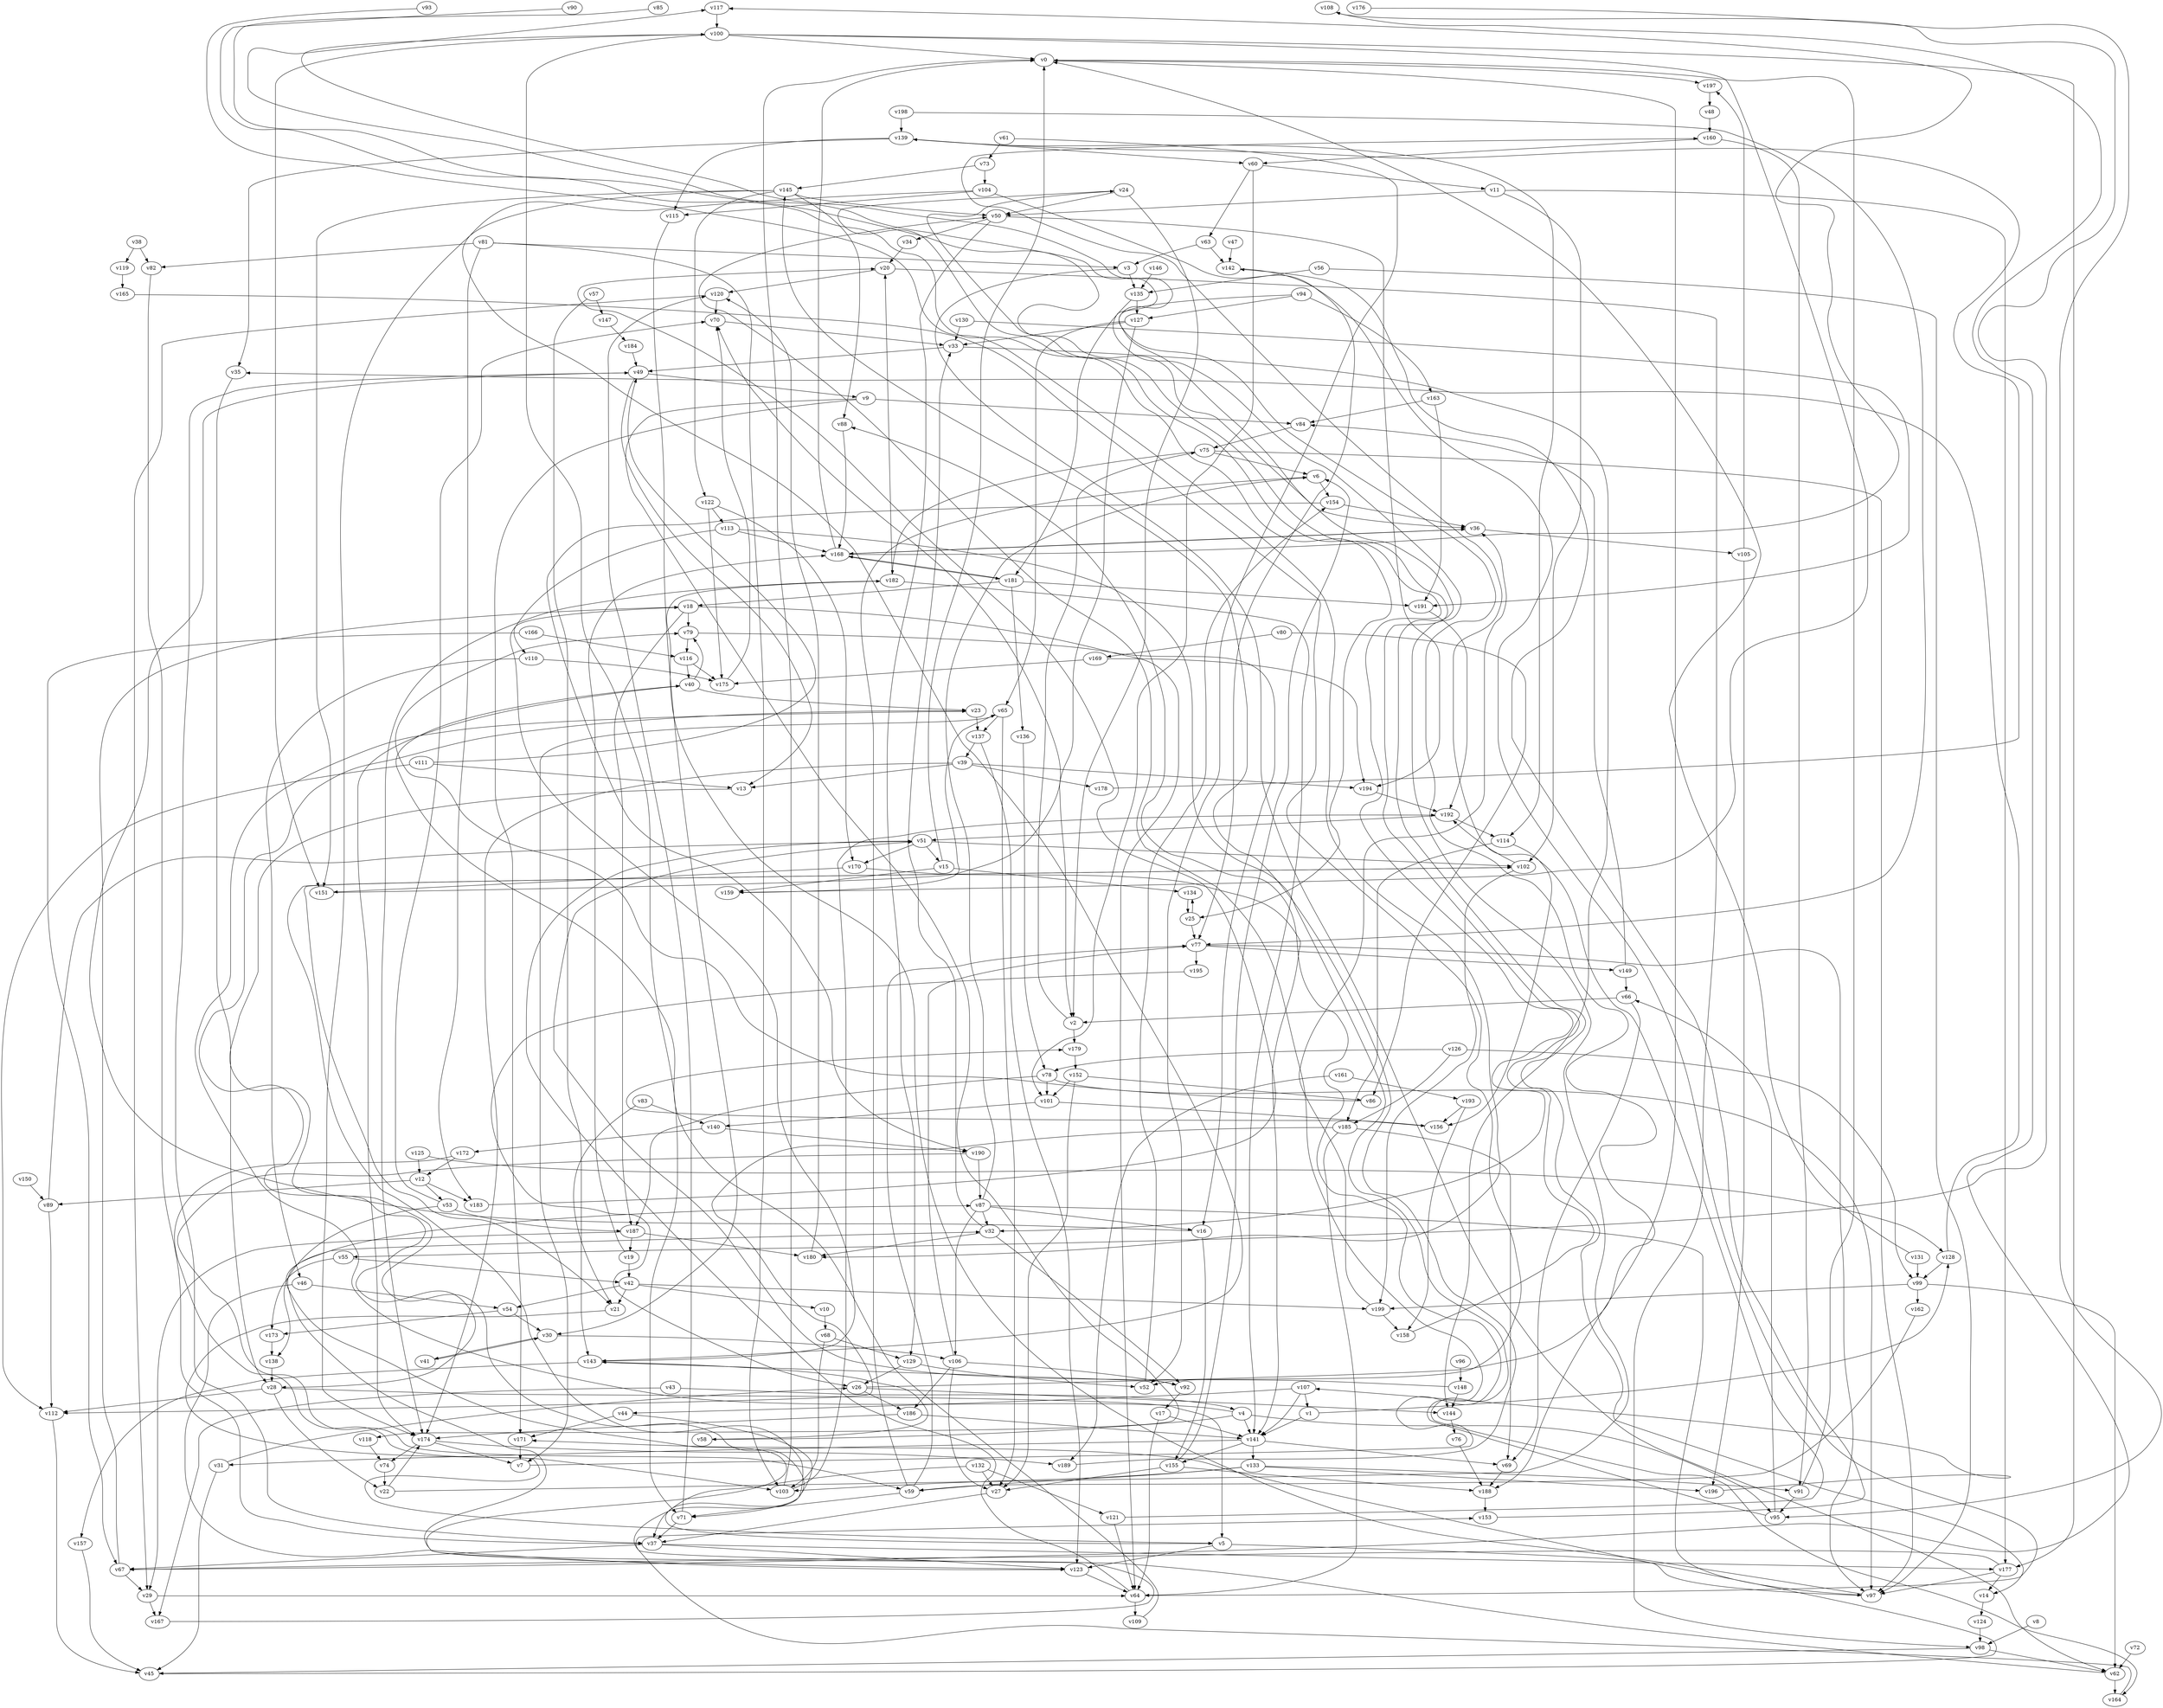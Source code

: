 // Benchmark game 291 - 200 vertices
// time_bound: 73
// targets: v124
digraph G {
    v0 [name="v0", player=1];
    v1 [name="v1", player=1];
    v2 [name="v2", player=1];
    v3 [name="v3", player=0];
    v4 [name="v4", player=0];
    v5 [name="v5", player=1];
    v6 [name="v6", player=1];
    v7 [name="v7", player=1];
    v8 [name="v8", player=0];
    v9 [name="v9", player=0];
    v10 [name="v10", player=0];
    v11 [name="v11", player=1];
    v12 [name="v12", player=0];
    v13 [name="v13", player=0];
    v14 [name="v14", player=1];
    v15 [name="v15", player=1];
    v16 [name="v16", player=1];
    v17 [name="v17", player=1];
    v18 [name="v18", player=1];
    v19 [name="v19", player=1];
    v20 [name="v20", player=1];
    v21 [name="v21", player=1];
    v22 [name="v22", player=0];
    v23 [name="v23", player=0];
    v24 [name="v24", player=1];
    v25 [name="v25", player=0];
    v26 [name="v26", player=0];
    v27 [name="v27", player=1];
    v28 [name="v28", player=0];
    v29 [name="v29", player=1];
    v30 [name="v30", player=1];
    v31 [name="v31", player=1];
    v32 [name="v32", player=0];
    v33 [name="v33", player=0];
    v34 [name="v34", player=1];
    v35 [name="v35", player=1];
    v36 [name="v36", player=0];
    v37 [name="v37", player=0];
    v38 [name="v38", player=1];
    v39 [name="v39", player=0];
    v40 [name="v40", player=1];
    v41 [name="v41", player=1];
    v42 [name="v42", player=1];
    v43 [name="v43", player=1];
    v44 [name="v44", player=1];
    v45 [name="v45", player=0];
    v46 [name="v46", player=0];
    v47 [name="v47", player=1];
    v48 [name="v48", player=0];
    v49 [name="v49", player=1];
    v50 [name="v50", player=1];
    v51 [name="v51", player=0];
    v52 [name="v52", player=1];
    v53 [name="v53", player=0];
    v54 [name="v54", player=0];
    v55 [name="v55", player=1];
    v56 [name="v56", player=1];
    v57 [name="v57", player=1];
    v58 [name="v58", player=1];
    v59 [name="v59", player=0];
    v60 [name="v60", player=0];
    v61 [name="v61", player=1];
    v62 [name="v62", player=1];
    v63 [name="v63", player=1];
    v64 [name="v64", player=1];
    v65 [name="v65", player=1];
    v66 [name="v66", player=1];
    v67 [name="v67", player=1];
    v68 [name="v68", player=0];
    v69 [name="v69", player=0];
    v70 [name="v70", player=1];
    v71 [name="v71", player=0];
    v72 [name="v72", player=1];
    v73 [name="v73", player=0];
    v74 [name="v74", player=0];
    v75 [name="v75", player=1];
    v76 [name="v76", player=1];
    v77 [name="v77", player=0];
    v78 [name="v78", player=0];
    v79 [name="v79", player=1];
    v80 [name="v80", player=1];
    v81 [name="v81", player=1];
    v82 [name="v82", player=1];
    v83 [name="v83", player=0];
    v84 [name="v84", player=0];
    v85 [name="v85", player=0];
    v86 [name="v86", player=1];
    v87 [name="v87", player=0];
    v88 [name="v88", player=1];
    v89 [name="v89", player=1];
    v90 [name="v90", player=0];
    v91 [name="v91", player=0];
    v92 [name="v92", player=1];
    v93 [name="v93", player=1];
    v94 [name="v94", player=0];
    v95 [name="v95", player=1];
    v96 [name="v96", player=1];
    v97 [name="v97", player=0];
    v98 [name="v98", player=0];
    v99 [name="v99", player=1];
    v100 [name="v100", player=0];
    v101 [name="v101", player=1];
    v102 [name="v102", player=0];
    v103 [name="v103", player=1];
    v104 [name="v104", player=0];
    v105 [name="v105", player=1];
    v106 [name="v106", player=0];
    v107 [name="v107", player=0];
    v108 [name="v108", player=1];
    v109 [name="v109", player=0];
    v110 [name="v110", player=0];
    v111 [name="v111", player=1];
    v112 [name="v112", player=1];
    v113 [name="v113", player=1];
    v114 [name="v114", player=0];
    v115 [name="v115", player=1];
    v116 [name="v116", player=0];
    v117 [name="v117", player=0];
    v118 [name="v118", player=0];
    v119 [name="v119", player=0];
    v120 [name="v120", player=1];
    v121 [name="v121", player=1];
    v122 [name="v122", player=1];
    v123 [name="v123", player=0];
    v124 [name="v124", player=1, target=1];
    v125 [name="v125", player=1];
    v126 [name="v126", player=1];
    v127 [name="v127", player=0];
    v128 [name="v128", player=1];
    v129 [name="v129", player=0];
    v130 [name="v130", player=0];
    v131 [name="v131", player=1];
    v132 [name="v132", player=1];
    v133 [name="v133", player=1];
    v134 [name="v134", player=1];
    v135 [name="v135", player=1];
    v136 [name="v136", player=1];
    v137 [name="v137", player=1];
    v138 [name="v138", player=1];
    v139 [name="v139", player=1];
    v140 [name="v140", player=1];
    v141 [name="v141", player=0];
    v142 [name="v142", player=0];
    v143 [name="v143", player=0];
    v144 [name="v144", player=1];
    v145 [name="v145", player=0];
    v146 [name="v146", player=1];
    v147 [name="v147", player=1];
    v148 [name="v148", player=0];
    v149 [name="v149", player=1];
    v150 [name="v150", player=1];
    v151 [name="v151", player=1];
    v152 [name="v152", player=0];
    v153 [name="v153", player=0];
    v154 [name="v154", player=1];
    v155 [name="v155", player=0];
    v156 [name="v156", player=1];
    v157 [name="v157", player=0];
    v158 [name="v158", player=1];
    v159 [name="v159", player=0];
    v160 [name="v160", player=1];
    v161 [name="v161", player=0];
    v162 [name="v162", player=0];
    v163 [name="v163", player=0];
    v164 [name="v164", player=0];
    v165 [name="v165", player=1];
    v166 [name="v166", player=0];
    v167 [name="v167", player=0];
    v168 [name="v168", player=0];
    v169 [name="v169", player=1];
    v170 [name="v170", player=0];
    v171 [name="v171", player=1];
    v172 [name="v172", player=1];
    v173 [name="v173", player=1];
    v174 [name="v174", player=0];
    v175 [name="v175", player=1];
    v176 [name="v176", player=1];
    v177 [name="v177", player=1];
    v178 [name="v178", player=1];
    v179 [name="v179", player=1];
    v180 [name="v180", player=0];
    v181 [name="v181", player=0];
    v182 [name="v182", player=0];
    v183 [name="v183", player=1];
    v184 [name="v184", player=1];
    v185 [name="v185", player=0];
    v186 [name="v186", player=1];
    v187 [name="v187", player=0];
    v188 [name="v188", player=0];
    v189 [name="v189", player=0];
    v190 [name="v190", player=1];
    v191 [name="v191", player=1];
    v192 [name="v192", player=0];
    v193 [name="v193", player=1];
    v194 [name="v194", player=0];
    v195 [name="v195", player=0];
    v196 [name="v196", player=1];
    v197 [name="v197", player=1];
    v198 [name="v198", player=0];
    v199 [name="v199", player=0];

    v0 -> v188;
    v1 -> v128 [constraint="t mod 2 == 0"];
    v2 -> v179;
    v3 -> v62 [constraint="t mod 5 == 3"];
    v4 -> v23 [constraint="t mod 4 == 0"];
    v5 -> v97;
    v6 -> v154;
    v7 -> v88 [constraint="t >= 5"];
    v8 -> v98;
    v9 -> v118 [constraint="t mod 2 == 0"];
    v10 -> v68;
    v11 -> v50;
    v12 -> v183;
    v13 -> v5 [constraint="t mod 2 == 0"];
    v14 -> v124;
    v15 -> v159;
    v16 -> v49 [constraint="t >= 1"];
    v17 -> v141;
    v18 -> v187;
    v19 -> v168;
    v20 -> v120;
    v21 -> v5 [constraint="t < 15"];
    v22 -> v117 [constraint="t >= 2"];
    v23 -> v28 [constraint="t < 5"];
    v24 -> v32 [constraint="t >= 5"];
    v25 -> v77;
    v26 -> v100 [constraint="t < 13"];
    v27 -> v37;
    v28 -> v112;
    v29 -> v64 [constraint="t mod 5 == 1"];
    v30 -> v106;
    v31 -> v26;
    v32 -> v180;
    v33 -> v144;
    v34 -> v20;
    v35 -> v28;
    v36 -> v105;
    v37 -> v123;
    v38 -> v82;
    v39 -> v174;
    v40 -> v174;
    v41 -> v30;
    v42 -> v10;
    v43 -> v167;
    v44 -> v171;
    v45 -> v171 [constraint="t mod 3 == 2"];
    v46 -> v123;
    v47 -> v142;
    v48 -> v160;
    v49 -> v13 [constraint="t >= 5"];
    v50 -> v34;
    v51 -> v15;
    v52 -> v154;
    v53 -> v187;
    v54 -> v30;
    v55 -> v173;
    v56 -> v135;
    v57 -> v147;
    v58 -> v143 [constraint="t >= 5"];
    v59 -> v6;
    v60 -> v101;
    v61 -> v52;
    v62 -> v102 [constraint="t < 10"];
    v63 -> v142;
    v64 -> v51 [constraint="t < 10"];
    v65 -> v27;
    v66 -> v69;
    v67 -> v108 [constraint="t < 6"];
    v68 -> v103;
    v69 -> v188;
    v70 -> v33;
    v71 -> v37;
    v72 -> v62;
    v73 -> v104;
    v74 -> v22;
    v75 -> v182;
    v76 -> v188;
    v77 -> v149;
    v78 -> v101;
    v79 -> v116;
    v80 -> v86;
    v81 -> v3;
    v82 -> v37;
    v83 -> v140;
    v84 -> v75;
    v85 -> v36 [constraint="t < 15"];
    v86 -> v79 [constraint="t >= 5"];
    v87 -> v97;
    v88 -> v168;
    v89 -> v112;
    v90 -> v25 [constraint="t mod 2 == 0"];
    v91 -> v95;
    v92 -> v17;
    v93 -> v180 [constraint="t < 13"];
    v94 -> v14 [constraint="t >= 5"];
    v95 -> v50 [constraint="t >= 5"];
    v96 -> v148;
    v97 -> v182 [constraint="t >= 3"];
    v98 -> v45;
    v99 -> v62;
    v100 -> v159 [constraint="t >= 5"];
    v101 -> v140;
    v102 -> v21 [constraint="t >= 3"];
    v103 -> v192;
    v104 -> v143 [constraint="t >= 5"];
    v105 -> v196;
    v106 -> v27;
    v107 -> v44 [constraint="t mod 4 == 3"];
    v108 -> v55 [constraint="t mod 4 == 3"];
    v109 -> v40 [constraint="t < 7"];
    v110 -> v175;
    v111 -> v49 [constraint="t < 5"];
    v112 -> v45;
    v113 -> v164 [constraint="t < 13"];
    v114 -> v156;
    v115 -> v30;
    v116 -> v175;
    v117 -> v100;
    v118 -> v74;
    v119 -> v165;
    v120 -> v29;
    v121 -> v160 [constraint="t mod 2 == 0"];
    v122 -> v170;
    v123 -> v87 [constraint="t < 15"];
    v124 -> v98;
    v125 -> v128 [constraint="t >= 5"];
    v126 -> v185;
    v127 -> v2;
    v128 -> v35 [constraint="t >= 3"];
    v129 -> v52;
    v130 -> v191 [constraint="t mod 5 == 2"];
    v131 -> v0 [constraint="t < 13"];
    v132 -> v27;
    v133 -> v103;
    v134 -> v25;
    v135 -> v181;
    v136 -> v78;
    v137 -> v39;
    v138 -> v28;
    v139 -> v114;
    v140 -> v172;
    v141 -> v155;
    v142 -> v64 [constraint="t mod 5 == 1"];
    v143 -> v18 [constraint="t < 10"];
    v144 -> v76;
    v145 -> v151;
    v146 -> v135;
    v147 -> v184;
    v148 -> v51 [constraint="t mod 2 == 0"];
    v149 -> v84;
    v150 -> v89;
    v151 -> v70 [constraint="t < 5"];
    v152 -> v27;
    v153 -> v142 [constraint="t >= 3"];
    v154 -> v190 [constraint="t mod 4 == 2"];
    v155 -> v27;
    v156 -> v179 [constraint="t < 8"];
    v157 -> v45;
    v158 -> v24 [constraint="t < 11"];
    v159 -> v65 [constraint="t >= 3"];
    v160 -> v91;
    v161 -> v193;
    v162 -> v59 [constraint="t >= 2"];
    v163 -> v84;
    v164 -> v153 [constraint="t mod 2 == 1"];
    v165 -> v52 [constraint="t >= 2"];
    v166 -> v116;
    v167 -> v32 [constraint="t mod 3 == 1"];
    v168 -> v117 [constraint="t mod 5 == 2"];
    v169 -> v175;
    v170 -> v151;
    v171 -> v7;
    v172 -> v103 [constraint="t >= 3"];
    v173 -> v138;
    v174 -> v74;
    v175 -> v70;
    v176 -> v95 [constraint="t mod 4 == 0"];
    v177 -> v67 [constraint="t mod 5 == 1"];
    v178 -> v139 [constraint="t < 13"];
    v179 -> v152;
    v180 -> v120;
    v181 -> v18;
    v182 -> v174;
    v183 -> v20 [constraint="t < 14"];
    v184 -> v49;
    v185 -> v112 [constraint="t < 10"];
    v186 -> v141;
    v187 -> v180;
    v188 -> v153;
    v189 -> v145 [constraint="t >= 2"];
    v190 -> v59 [constraint="t mod 4 == 1"];
    v191 -> v192;
    v192 -> v51;
    v193 -> v156;
    v194 -> v192;
    v195 -> v26 [constraint="t >= 2"];
    v196 -> v107 [constraint="t < 7"];
    v197 -> v48;
    v198 -> v77 [constraint="t mod 4 == 3"];
    v199 -> v158;
    v100 -> v151;
    v185 -> v64;
    v32 -> v92;
    v3 -> v135;
    v51 -> v170;
    v139 -> v35;
    v160 -> v60;
    v40 -> v79;
    v51 -> v102;
    v106 -> v186;
    v168 -> v181;
    v77 -> v97;
    v36 -> v168;
    v128 -> v99;
    v66 -> v2;
    v73 -> v145;
    v75 -> v97;
    v113 -> v168;
    v168 -> v36;
    v127 -> v65;
    v50 -> v129;
    v20 -> v98;
    v4 -> v95;
    v79 -> v16;
    v81 -> v82;
    v62 -> v164;
    v78 -> v97;
    v23 -> v137;
    v106 -> v92;
    v29 -> v167;
    v57 -> v143;
    v137 -> v123;
    v24 -> v50;
    v129 -> v26;
    v182 -> v141;
    v187 -> v19;
    v22 -> v174;
    v141 -> v31;
    v46 -> v54;
    v145 -> v50;
    v43 -> v4;
    v78 -> v187;
    v39 -> v178;
    v133 -> v196;
    v49 -> v37;
    v107 -> v1;
    v12 -> v89;
    v139 -> v115;
    v9 -> v84;
    v0 -> v197;
    v39 -> v13;
    v106 -> v77;
    v141 -> v133;
    v113 -> v110;
    v87 -> v16;
    v132 -> v121;
    v9 -> v171;
    v186 -> v174;
    v107 -> v141;
    v60 -> v63;
    v75 -> v6;
    v174 -> v7;
    v152 -> v101;
    v87 -> v6;
    v193 -> v158;
    v166 -> v67;
    v182 -> v20;
    v53 -> v70;
    v130 -> v33;
    v131 -> v99;
    v60 -> v11;
    v87 -> v106;
    v28 -> v5;
    v199 -> v36;
    v154 -> v36;
    v116 -> v40;
    v102 -> v192;
    v143 -> v157;
    v65 -> v7;
    v125 -> v12;
    v80 -> v169;
    v181 -> v191;
    v54 -> v173;
    v42 -> v21;
    v177 -> v14;
    v100 -> v71;
    v198 -> v139;
    v12 -> v53;
    v56 -> v97;
    v11 -> v102;
    v169 -> v194;
    v161 -> v189;
    v100 -> v177;
    v185 -> v69;
    v5 -> v123;
    v101 -> v156;
    v4 -> v141;
    v37 -> v177;
    v133 -> v59;
    v94 -> v127;
    v28 -> v22;
    v149 -> v66;
    v139 -> v60;
    v17 -> v64;
    v77 -> v195;
    v19 -> v42;
    v40 -> v23;
    v170 -> v141;
    v31 -> v45;
    v104 -> v115;
    v123 -> v64;
    v38 -> v119;
    v81 -> v103;
    v105 -> v197;
    v103 -> v0;
    v64 -> v109;
    v127 -> v33;
    v111 -> v13;
    v111 -> v112;
    v26 -> v186;
    v83 -> v21;
    v42 -> v199;
    v91 -> v0;
    v121 -> v64;
    v53 -> v138;
    v155 -> v6;
    v145 -> v88;
    v133 -> v91;
    v168 -> v0;
    v155 -> v188;
    v15 -> v134;
    v16 -> v155;
    v152 -> v86;
    v126 -> v99;
    v99 -> v162;
    v4 -> v58;
    v49 -> v9;
    v30 -> v41;
    v100 -> v0;
    v192 -> v114;
    v81 -> v183;
    v67 -> v29;
    v177 -> v97;
    v59 -> v77;
    v63 -> v3;
    v122 -> v113;
    v11 -> v177;
    v18 -> v79;
    v135 -> v127;
    v89 -> v51;
    v59 -> v71;
    v95 -> v66;
    v24 -> v2;
    v190 -> v87;
    v18 -> v64;
    v181 -> v168;
    v181 -> v136;
    v99 -> v199;
    v110 -> v46;
    v102 -> v199;
    v26 -> v144;
    v163 -> v191;
    v42 -> v54;
    v61 -> v73;
    v65 -> v137;
    v141 -> v69;
    v104 -> v77;
    v174 -> v189;
    v33 -> v49;
    v122 -> v175;
    v120 -> v70;
    v68 -> v129;
    v145 -> v122;
    v39 -> v194;
    v187 -> v29;
    v126 -> v78;
    v67 -> v18;
    v132 -> v37;
    v98 -> v62;
    v15 -> v0;
    v114 -> v185;
    v172 -> v12;
    v32 -> v33;
    v143 -> v92;
    v94 -> v163;
    v55 -> v42;
    v148 -> v144;
    v37 -> v67;
    v2 -> v75;
    v25 -> v134;
    v1 -> v141;
    v140 -> v190;
    v50 -> v194;
    v87 -> v32;
    v44 -> v71;
    v145 -> v174;
    v71 -> v120;
}
